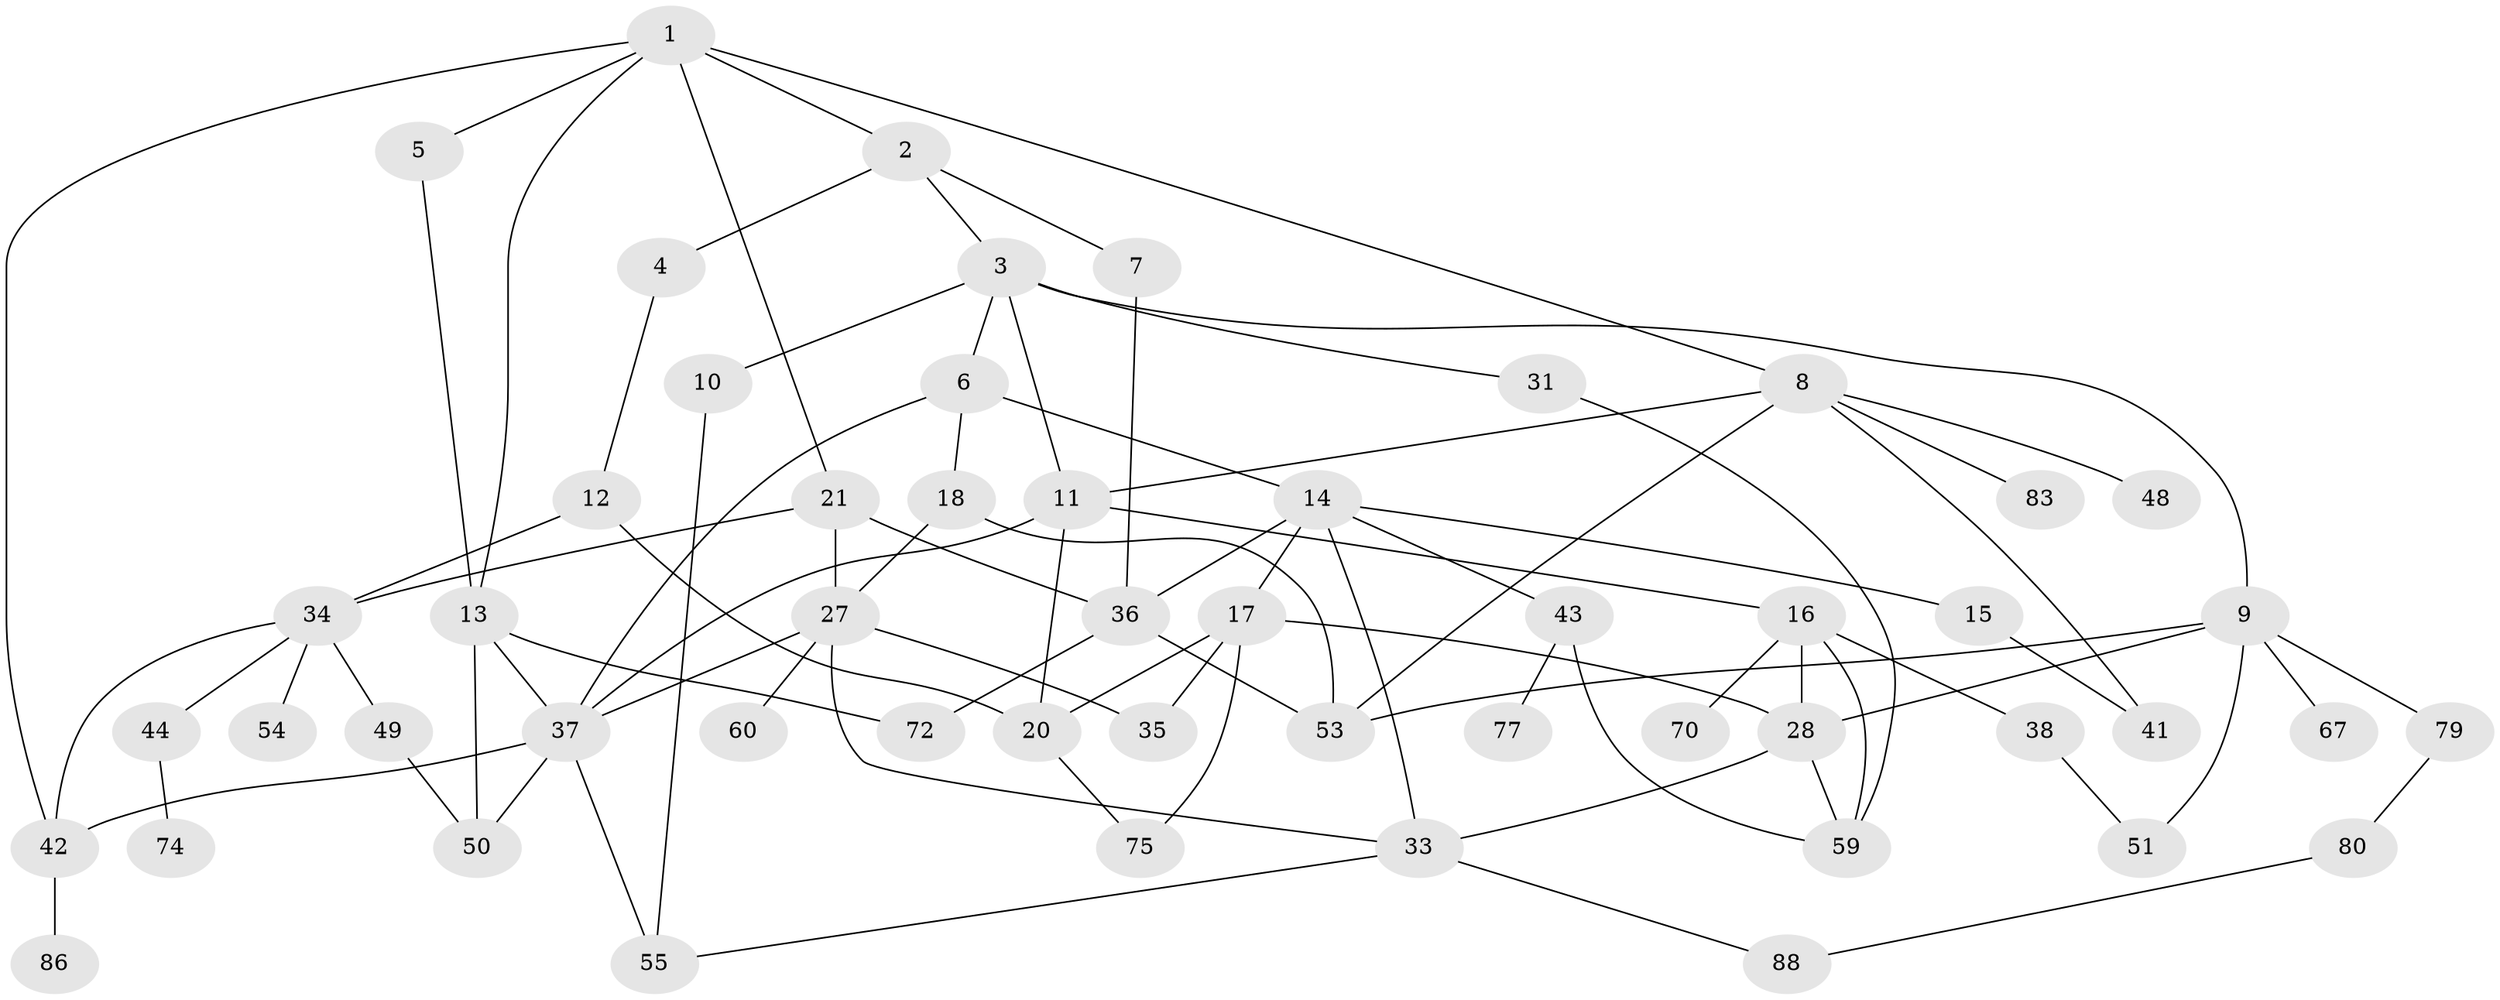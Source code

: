 // original degree distribution, {6: 0.0449438202247191, 4: 0.12359550561797752, 2: 0.3146067415730337, 3: 0.25842696629213485, 5: 0.07865168539325842, 1: 0.1797752808988764}
// Generated by graph-tools (version 1.1) at 2025/16/03/04/25 18:16:59]
// undirected, 53 vertices, 85 edges
graph export_dot {
graph [start="1"]
  node [color=gray90,style=filled];
  1;
  2;
  3;
  4;
  5;
  6;
  7;
  8 [super="+25"];
  9 [super="+22+76"];
  10;
  11 [super="+32"];
  12;
  13 [super="+24"];
  14;
  15;
  16;
  17 [super="+39+19"];
  18 [super="+30"];
  20 [super="+65+26"];
  21 [super="+23"];
  27 [super="+68+29+61"];
  28;
  31 [super="+45+46"];
  33;
  34 [super="+47"];
  35;
  36 [super="+56+40"];
  37 [super="+69"];
  38;
  41 [super="+58"];
  42 [super="+63"];
  43 [super="+62"];
  44;
  48 [super="+52"];
  49;
  50 [super="+81"];
  51;
  53 [super="+84"];
  54;
  55 [super="+66"];
  59 [super="+64"];
  60;
  67;
  70;
  72;
  74;
  75;
  77;
  79;
  80;
  83;
  86;
  88;
  1 -- 2;
  1 -- 5;
  1 -- 8;
  1 -- 13;
  1 -- 21;
  1 -- 42;
  2 -- 3;
  2 -- 4;
  2 -- 7;
  3 -- 6;
  3 -- 9;
  3 -- 10;
  3 -- 11;
  3 -- 31;
  4 -- 12;
  5 -- 13;
  6 -- 14;
  6 -- 18;
  6 -- 37;
  7 -- 36;
  8 -- 48;
  8 -- 83;
  8 -- 41;
  8 -- 53;
  8 -- 11;
  9 -- 79;
  9 -- 51;
  9 -- 67;
  9 -- 53;
  9 -- 28;
  10 -- 55;
  11 -- 16;
  11 -- 37;
  11 -- 20;
  12 -- 20;
  12 -- 34;
  13 -- 72;
  13 -- 37 [weight=2];
  13 -- 50;
  14 -- 15;
  14 -- 17;
  14 -- 36;
  14 -- 43;
  14 -- 33;
  15 -- 41;
  16 -- 38;
  16 -- 70;
  16 -- 28;
  16 -- 59;
  17 -- 75;
  17 -- 20;
  17 -- 35;
  17 -- 28;
  18 -- 53;
  18 -- 27;
  20 -- 75;
  21 -- 27;
  21 -- 34;
  21 -- 36;
  27 -- 60;
  27 -- 33;
  27 -- 35;
  27 -- 37;
  28 -- 33;
  28 -- 59;
  31 -- 59;
  33 -- 55;
  33 -- 88;
  34 -- 44;
  34 -- 49;
  34 -- 42;
  34 -- 54;
  36 -- 72;
  36 -- 53;
  37 -- 42;
  37 -- 50;
  37 -- 55;
  38 -- 51;
  42 -- 86;
  43 -- 59;
  43 -- 77;
  44 -- 74;
  49 -- 50;
  79 -- 80;
  80 -- 88;
}
